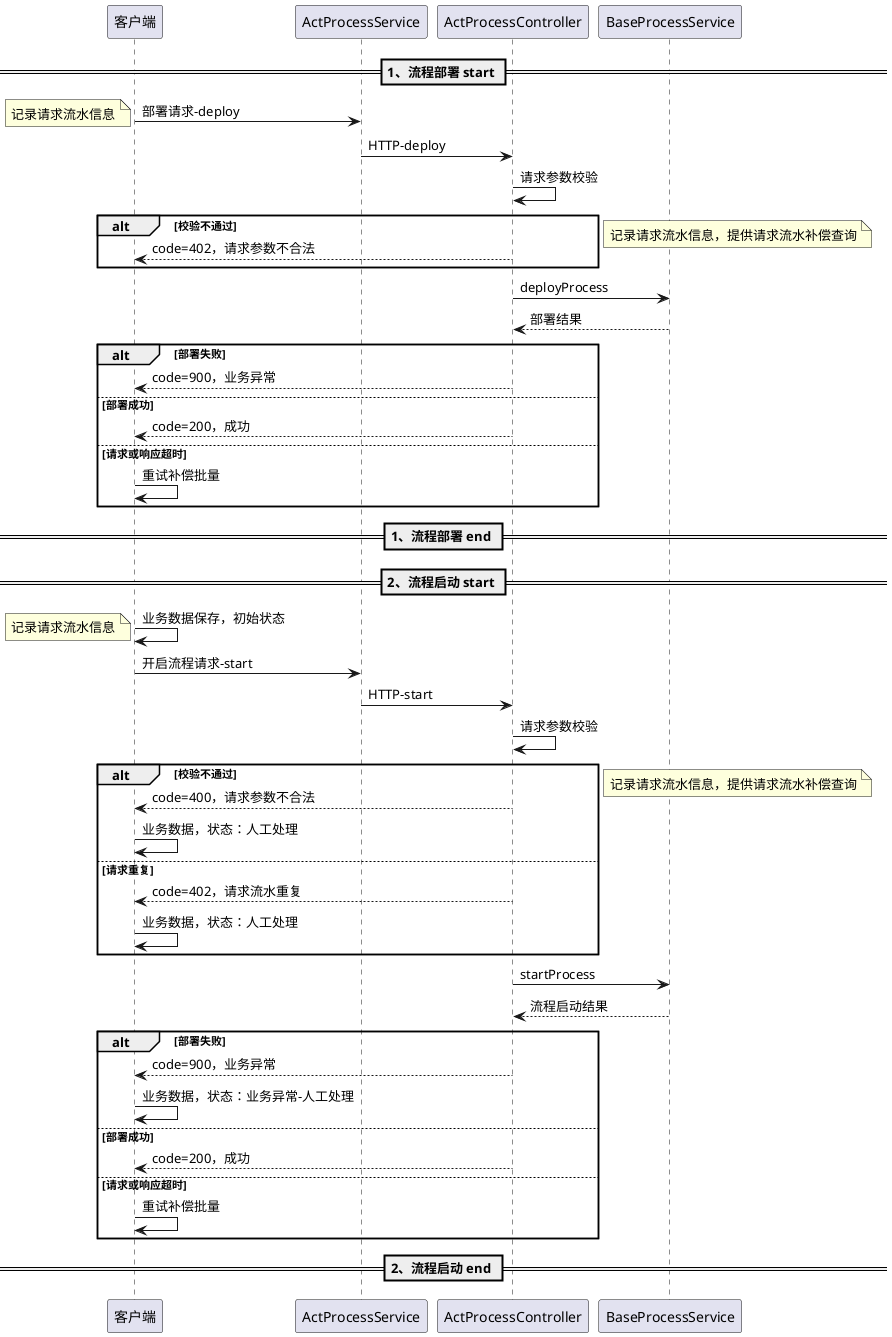 @startuml
== 1、流程部署 start ==
客户端 -> ActProcessService : 部署请求-deploy
note left
    记录请求流水信息
end note
ActProcessService ->  ActProcessController: HTTP-deploy
ActProcessController -> ActProcessController : 请求参数校验
alt 校验不通过
    客户端 <-- ActProcessController : code=402，请求参数不合法
end alt
note left
    记录请求流水信息，提供请求流水补偿查询
end note
ActProcessController -> BaseProcessService : deployProcess
ActProcessController <-- BaseProcessService : 部署结果
alt 部署失败
    客户端 <-- ActProcessController : code=900，业务异常
else 部署成功
    客户端 <-- ActProcessController : code=200，成功
else 请求或响应超时
    客户端 -> 客户端 : 重试补偿批量
end alt
== 1、流程部署 end ==

== 2、流程启动 start ==
客户端 -> 客户端 : 业务数据保存，初始状态
note left
    记录请求流水信息
end note
客户端 -> ActProcessService : 开启流程请求-start
ActProcessService ->  ActProcessController: HTTP-start
ActProcessController -> ActProcessController : 请求参数校验
alt 校验不通过
    客户端 <-- ActProcessController : code=400，请求参数不合法
    客户端 -> 客户端 : 业务数据，状态：人工处理
else 请求重复
    客户端 <-- ActProcessController : code=402，请求流水重复
    客户端 -> 客户端 : 业务数据，状态：人工处理
end alt
note left
    记录请求流水信息，提供请求流水补偿查询
end note
ActProcessController -> BaseProcessService : startProcess
ActProcessController <-- BaseProcessService : 流程启动结果
alt 部署失败
    客户端 <-- ActProcessController : code=900，业务异常
    客户端 -> 客户端 : 业务数据，状态：业务异常-人工处理
else 部署成功
    客户端 <-- ActProcessController : code=200，成功
else 请求或响应超时
    客户端 -> 客户端 : 重试补偿批量
end alt

== 2、流程启动 end ==
@enduml